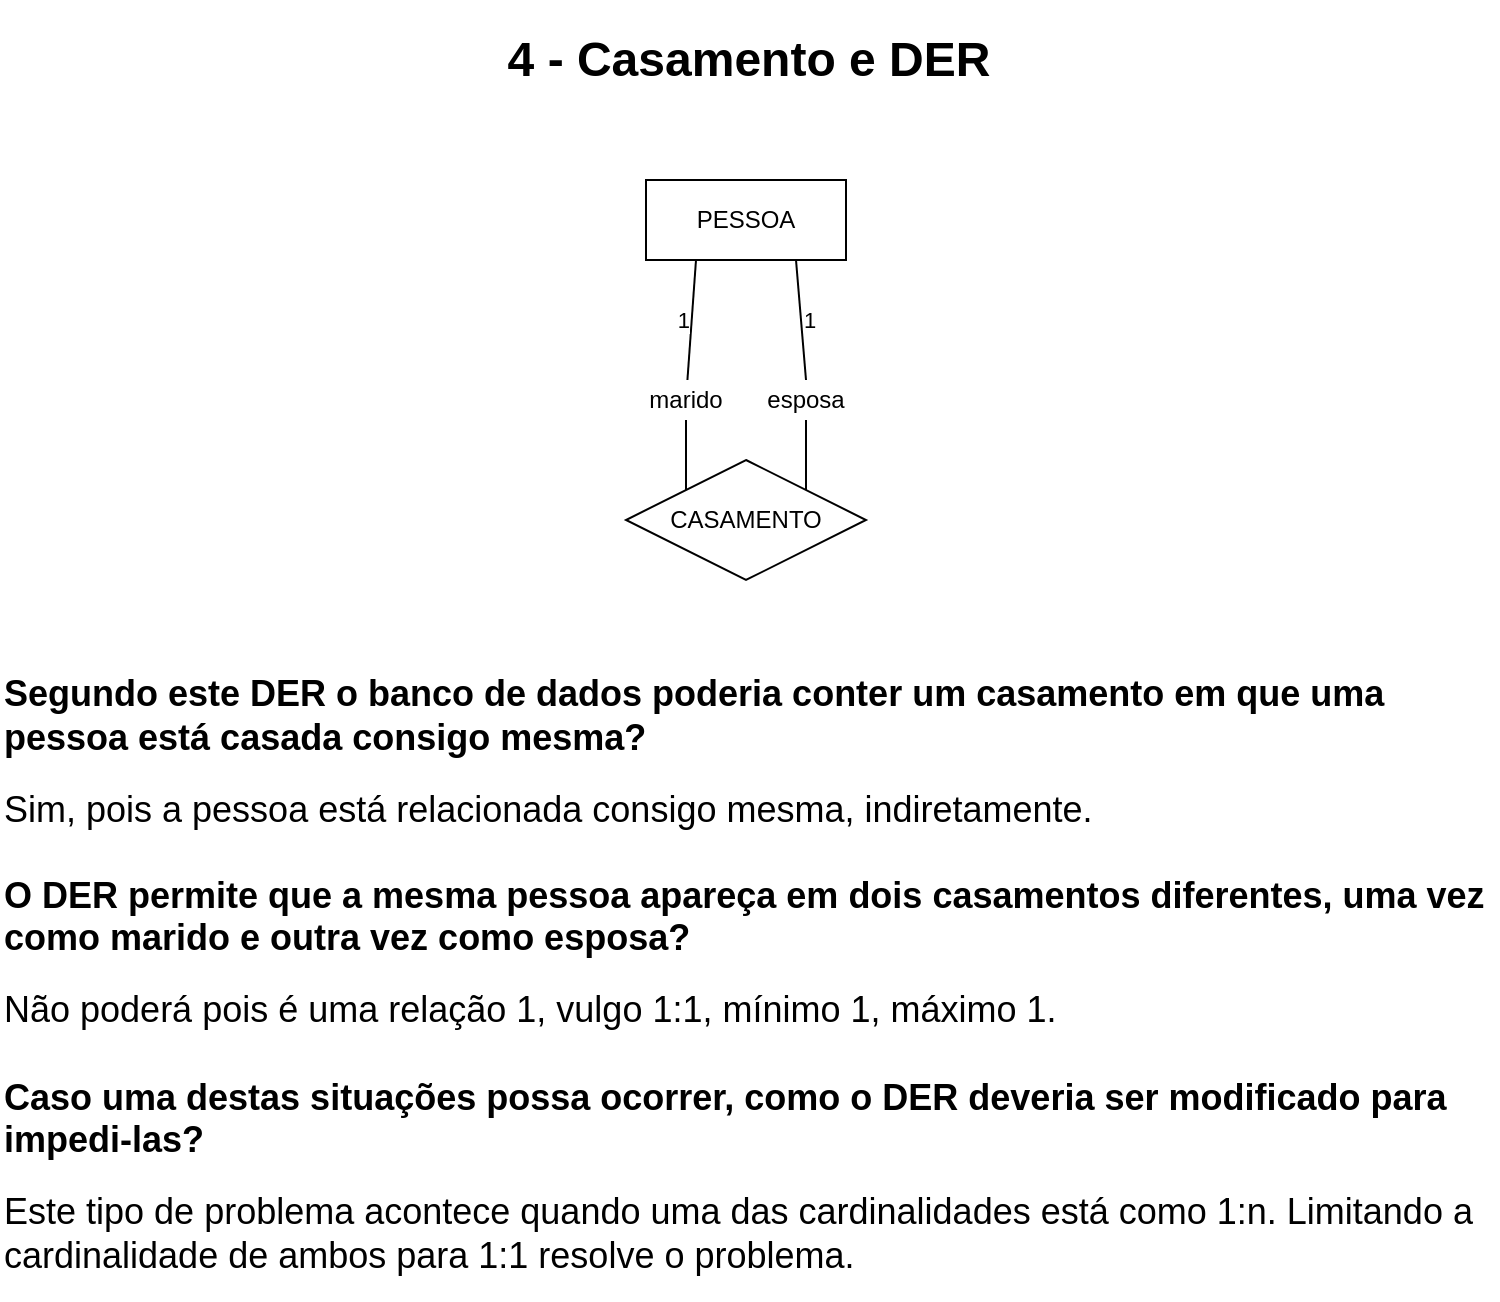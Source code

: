<mxfile>
    <diagram id="lpKGh_ZZmH6A0EWYgQ_b" name="Questão">
        <mxGraphModel dx="888" dy="1247" grid="1" gridSize="10" guides="1" tooltips="1" connect="1" arrows="1" fold="1" page="1" pageScale="1" pageWidth="827" pageHeight="1169" math="0" shadow="0">
            <root>
                <mxCell id="0"/>
                <mxCell id="1" parent="0"/>
                <mxCell id="K8ixmE3VCN6pQSZZg9Ir-9" style="rounded=0;orthogonalLoop=1;jettySize=auto;html=1;exitX=0.5;exitY=1;exitDx=0;exitDy=0;entryX=1;entryY=0;entryDx=0;entryDy=0;endArrow=none;endFill=0;" parent="1" source="K8ixmE3VCN6pQSZZg9Ir-13" target="K8ixmE3VCN6pQSZZg9Ir-4" edge="1">
                    <mxGeometry relative="1" as="geometry"/>
                </mxCell>
                <mxCell id="K8ixmE3VCN6pQSZZg9Ir-16" value="1" style="rounded=0;orthogonalLoop=1;jettySize=auto;html=1;exitX=0.75;exitY=1;exitDx=0;exitDy=0;entryX=0.5;entryY=0;entryDx=0;entryDy=0;endArrow=none;endFill=0;labelPosition=right;verticalLabelPosition=middle;align=left;verticalAlign=middle;" parent="1" source="K8ixmE3VCN6pQSZZg9Ir-2" target="K8ixmE3VCN6pQSZZg9Ir-13" edge="1">
                    <mxGeometry relative="1" as="geometry"/>
                </mxCell>
                <mxCell id="K8ixmE3VCN6pQSZZg9Ir-2" value="PESSOA" style="whiteSpace=wrap;html=1;align=center;" parent="1" vertex="1">
                    <mxGeometry x="363" y="120" width="100" height="40" as="geometry"/>
                </mxCell>
                <mxCell id="K8ixmE3VCN6pQSZZg9Ir-4" value="CASAMENTO" style="rhombus;whiteSpace=wrap;html=1;" parent="1" vertex="1">
                    <mxGeometry x="353" y="260" width="120" height="60" as="geometry"/>
                </mxCell>
                <mxCell id="K8ixmE3VCN6pQSZZg9Ir-20" style="rounded=0;orthogonalLoop=1;jettySize=auto;html=1;entryX=0;entryY=0;entryDx=0;entryDy=0;endArrow=none;endFill=0;" parent="1" source="K8ixmE3VCN6pQSZZg9Ir-10" target="K8ixmE3VCN6pQSZZg9Ir-4" edge="1">
                    <mxGeometry relative="1" as="geometry"/>
                </mxCell>
                <mxCell id="K8ixmE3VCN6pQSZZg9Ir-21" value="1" style="rounded=0;orthogonalLoop=1;jettySize=auto;html=1;entryX=0.25;entryY=1;entryDx=0;entryDy=0;endArrow=none;endFill=0;labelPosition=left;verticalLabelPosition=middle;align=right;verticalAlign=middle;" parent="1" source="K8ixmE3VCN6pQSZZg9Ir-10" target="K8ixmE3VCN6pQSZZg9Ir-2" edge="1">
                    <mxGeometry relative="1" as="geometry"/>
                </mxCell>
                <mxCell id="K8ixmE3VCN6pQSZZg9Ir-10" value="marido" style="whiteSpace=wrap;html=1;align=center;strokeColor=none;" parent="1" vertex="1">
                    <mxGeometry x="363" y="220" width="40" height="20" as="geometry"/>
                </mxCell>
                <mxCell id="K8ixmE3VCN6pQSZZg9Ir-13" value="esposa" style="whiteSpace=wrap;html=1;align=center;strokeColor=none;" parent="1" vertex="1">
                    <mxGeometry x="423" y="220" width="40" height="20" as="geometry"/>
                </mxCell>
                <mxCell id="K8ixmE3VCN6pQSZZg9Ir-34" value="&lt;h1&gt;4 - Casamento e DER&lt;/h1&gt;" style="text;html=1;strokeColor=none;fillColor=none;spacing=5;spacingTop=-20;whiteSpace=wrap;overflow=hidden;rounded=0;align=center;" parent="1" vertex="1">
                    <mxGeometry x="40" y="40" width="749" height="40" as="geometry"/>
                </mxCell>
                <mxCell id="K8ixmE3VCN6pQSZZg9Ir-35" value="&lt;span style=&quot;text-align: left; text-indent: 0px; display: inline; float: none;&quot;&gt;&lt;b style=&quot;font-family: helvetica; font-size: 18px; font-style: normal; letter-spacing: normal; text-transform: none; word-spacing: 0px;&quot;&gt;Segundo este DER o banco de dados poderia conter um casamento&amp;nbsp;em que uma pessoa está casada consigo mesma?&lt;br&gt;&lt;/b&gt;&lt;br&gt;&lt;span style=&quot;font-family: helvetica; font-size: 18px; font-style: normal; letter-spacing: normal; text-transform: none; word-spacing: 0px; font-weight: 400; text-align: left; text-indent: 0px; display: inline; float: none;&quot;&gt;Sim, pois a pessoa está relacionada consigo mesma, indiretamente.&lt;br&gt;&lt;br&gt;&lt;/span&gt;&lt;b style=&quot;font-family: helvetica; font-size: 18px; font-style: normal; letter-spacing: normal; text-transform: none; word-spacing: 0px;&quot;&gt;O DER permite que a mesma pessoa apareça em dois casamentos diferentes, uma vez como marido e outra vez como esposa?&lt;br&gt;&lt;/b&gt;&lt;br&gt;&lt;font face=&quot;helvetica&quot;&gt;&lt;span style=&quot;font-size: 18px&quot;&gt;Não poderá pois é uma relação 1, vulgo 1:1, mínimo 1, máximo 1.&lt;/span&gt;&lt;/font&gt;&lt;br&gt;&lt;blockquote style=&quot;font-family: helvetica; font-size: 18px; font-style: normal; letter-spacing: normal; text-transform: none; word-spacing: 0px; font-weight: 400; margin: 0px 0px 0px 40px; border: none; padding: 0px;&quot;&gt;&lt;span style=&quot;text-align: left; text-indent: 0px; display: inline; float: none; word-spacing: 0px; text-transform: none; letter-spacing: normal; font-weight: 400; font-style: normal; font-size: 18px; font-family: helvetica;&quot;&gt;&lt;br&gt;&lt;/span&gt;&lt;/blockquote&gt;&lt;b style=&quot;font-family: helvetica; font-size: 18px; font-style: normal; letter-spacing: normal; text-transform: none; word-spacing: 0px;&quot;&gt;Caso uma destas situações possa ocorrer, como o DER deveria ser modificado para impedi-las?&lt;br&gt;&lt;/b&gt;&lt;br&gt;&lt;font face=&quot;helvetica&quot;&gt;&lt;span style=&quot;font-size: 18px&quot;&gt;Este tipo de problema acontece quando uma das cardinalidades está como 1:n. Limitando a cardinalidade de ambos para 1:1 resolve o problema.&lt;/span&gt;&lt;/font&gt;&lt;br&gt;&lt;/span&gt;" style="text;whiteSpace=wrap;html=1;labelBackgroundColor=none;" parent="1" vertex="1">
                    <mxGeometry x="40" y="360" width="748" height="320" as="geometry"/>
                </mxCell>
            </root>
        </mxGraphModel>
    </diagram>
</mxfile>
